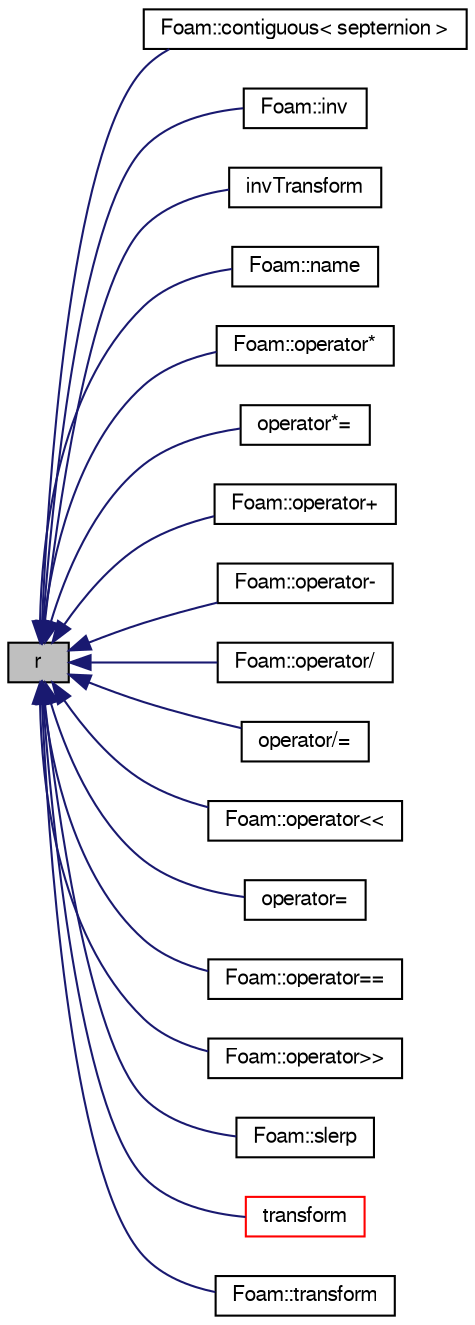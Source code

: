 digraph "r"
{
  bgcolor="transparent";
  edge [fontname="FreeSans",fontsize="10",labelfontname="FreeSans",labelfontsize="10"];
  node [fontname="FreeSans",fontsize="10",shape=record];
  rankdir="LR";
  Node38 [label="r",height=0.2,width=0.4,color="black", fillcolor="grey75", style="filled", fontcolor="black"];
  Node38 -> Node39 [dir="back",color="midnightblue",fontsize="10",style="solid",fontname="FreeSans"];
  Node39 [label="Foam::contiguous\< septernion \>",height=0.2,width=0.4,color="black",URL="$a21124.html#af4b73ee820f019d5f7359f07d1cf2d6b",tooltip="Data associated with septernion type are contiguous. "];
  Node38 -> Node40 [dir="back",color="midnightblue",fontsize="10",style="solid",fontname="FreeSans"];
  Node40 [label="Foam::inv",height=0.2,width=0.4,color="black",URL="$a21124.html#a29454029112b143685743f62e092cd02",tooltip="Return the inverse of the given septernion. "];
  Node38 -> Node41 [dir="back",color="midnightblue",fontsize="10",style="solid",fontname="FreeSans"];
  Node41 [label="invTransform",height=0.2,width=0.4,color="black",URL="$a28182.html#aee0060723827f8272f2f50aaaf57c1eb",tooltip="Inverse Transform the given vector. "];
  Node38 -> Node42 [dir="back",color="midnightblue",fontsize="10",style="solid",fontname="FreeSans"];
  Node42 [label="Foam::name",height=0.2,width=0.4,color="black",URL="$a21124.html#a135ca7ba0131b24638d4bf871d8e3a25",tooltip="Return a string representation of a septernion. "];
  Node38 -> Node43 [dir="back",color="midnightblue",fontsize="10",style="solid",fontname="FreeSans"];
  Node43 [label="Foam::operator*",height=0.2,width=0.4,color="black",URL="$a21124.html#a8c9064842f4c256da43719fff06fa462"];
  Node38 -> Node44 [dir="back",color="midnightblue",fontsize="10",style="solid",fontname="FreeSans"];
  Node44 [label="operator*=",height=0.2,width=0.4,color="black",URL="$a28182.html#a25df5e11aa286b67883f4025496729ab"];
  Node38 -> Node45 [dir="back",color="midnightblue",fontsize="10",style="solid",fontname="FreeSans"];
  Node45 [label="Foam::operator+",height=0.2,width=0.4,color="black",URL="$a21124.html#a61ed9d36aa02369fb98fe88d53677683"];
  Node38 -> Node46 [dir="back",color="midnightblue",fontsize="10",style="solid",fontname="FreeSans"];
  Node46 [label="Foam::operator-",height=0.2,width=0.4,color="black",URL="$a21124.html#a9c0208ce98f9ad6f022ce14f9e192d66"];
  Node38 -> Node47 [dir="back",color="midnightblue",fontsize="10",style="solid",fontname="FreeSans"];
  Node47 [label="Foam::operator/",height=0.2,width=0.4,color="black",URL="$a21124.html#a12cddf97e996921f5a96008f88fc3b76"];
  Node38 -> Node48 [dir="back",color="midnightblue",fontsize="10",style="solid",fontname="FreeSans"];
  Node48 [label="operator/=",height=0.2,width=0.4,color="black",URL="$a28182.html#af73734c091d565857ef87bcd738e0509"];
  Node38 -> Node49 [dir="back",color="midnightblue",fontsize="10",style="solid",fontname="FreeSans"];
  Node49 [label="Foam::operator\<\<",height=0.2,width=0.4,color="black",URL="$a21124.html#af0f63017791b0eca60a35ff5c58e380d"];
  Node38 -> Node50 [dir="back",color="midnightblue",fontsize="10",style="solid",fontname="FreeSans"];
  Node50 [label="operator=",height=0.2,width=0.4,color="black",URL="$a28182.html#ac69ffebe29baaedfe95c5acac8ea2c3e"];
  Node38 -> Node51 [dir="back",color="midnightblue",fontsize="10",style="solid",fontname="FreeSans"];
  Node51 [label="Foam::operator==",height=0.2,width=0.4,color="black",URL="$a21124.html#a3ede8d3eaac13eb5d2c2f3622970e87b"];
  Node38 -> Node52 [dir="back",color="midnightblue",fontsize="10",style="solid",fontname="FreeSans"];
  Node52 [label="Foam::operator\>\>",height=0.2,width=0.4,color="black",URL="$a21124.html#a9173f8a84227e1bf9b282ada0231ef39"];
  Node38 -> Node53 [dir="back",color="midnightblue",fontsize="10",style="solid",fontname="FreeSans"];
  Node53 [label="Foam::slerp",height=0.2,width=0.4,color="black",URL="$a21124.html#aff844207a9215bddc006930702973436",tooltip="Spherical linear interpolation of septernions. 0 for qa, 1 for qb. "];
  Node38 -> Node54 [dir="back",color="midnightblue",fontsize="10",style="solid",fontname="FreeSans"];
  Node54 [label="transform",height=0.2,width=0.4,color="red",URL="$a28182.html#a9238fc61b8fc08c41a1f1be6cc31b3e0",tooltip="Transform the given vector. "];
  Node38 -> Node56 [dir="back",color="midnightblue",fontsize="10",style="solid",fontname="FreeSans"];
  Node56 [label="Foam::transform",height=0.2,width=0.4,color="black",URL="$a21124.html#acec6371e424477b49e780312678de07f",tooltip="Transform given vectorField with the given septernion. "];
}
